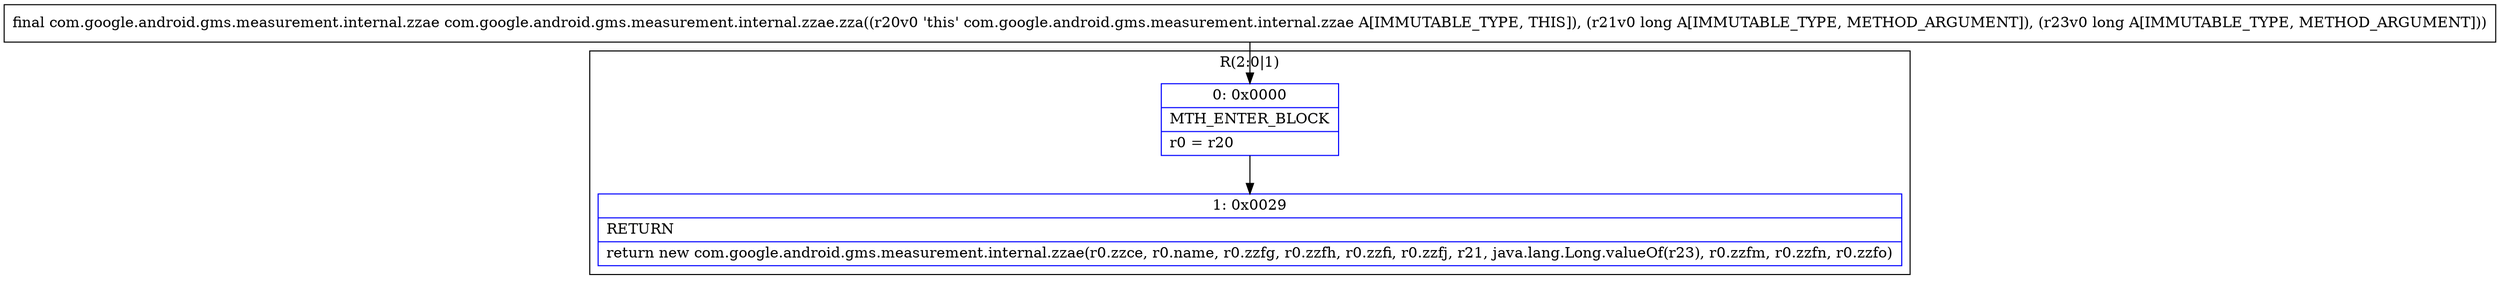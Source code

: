 digraph "CFG forcom.google.android.gms.measurement.internal.zzae.zza(JJ)Lcom\/google\/android\/gms\/measurement\/internal\/zzae;" {
subgraph cluster_Region_1870435069 {
label = "R(2:0|1)";
node [shape=record,color=blue];
Node_0 [shape=record,label="{0\:\ 0x0000|MTH_ENTER_BLOCK\l|r0 = r20\l}"];
Node_1 [shape=record,label="{1\:\ 0x0029|RETURN\l|return new com.google.android.gms.measurement.internal.zzae(r0.zzce, r0.name, r0.zzfg, r0.zzfh, r0.zzfi, r0.zzfj, r21, java.lang.Long.valueOf(r23), r0.zzfm, r0.zzfn, r0.zzfo)\l}"];
}
MethodNode[shape=record,label="{final com.google.android.gms.measurement.internal.zzae com.google.android.gms.measurement.internal.zzae.zza((r20v0 'this' com.google.android.gms.measurement.internal.zzae A[IMMUTABLE_TYPE, THIS]), (r21v0 long A[IMMUTABLE_TYPE, METHOD_ARGUMENT]), (r23v0 long A[IMMUTABLE_TYPE, METHOD_ARGUMENT])) }"];
MethodNode -> Node_0;
Node_0 -> Node_1;
}

